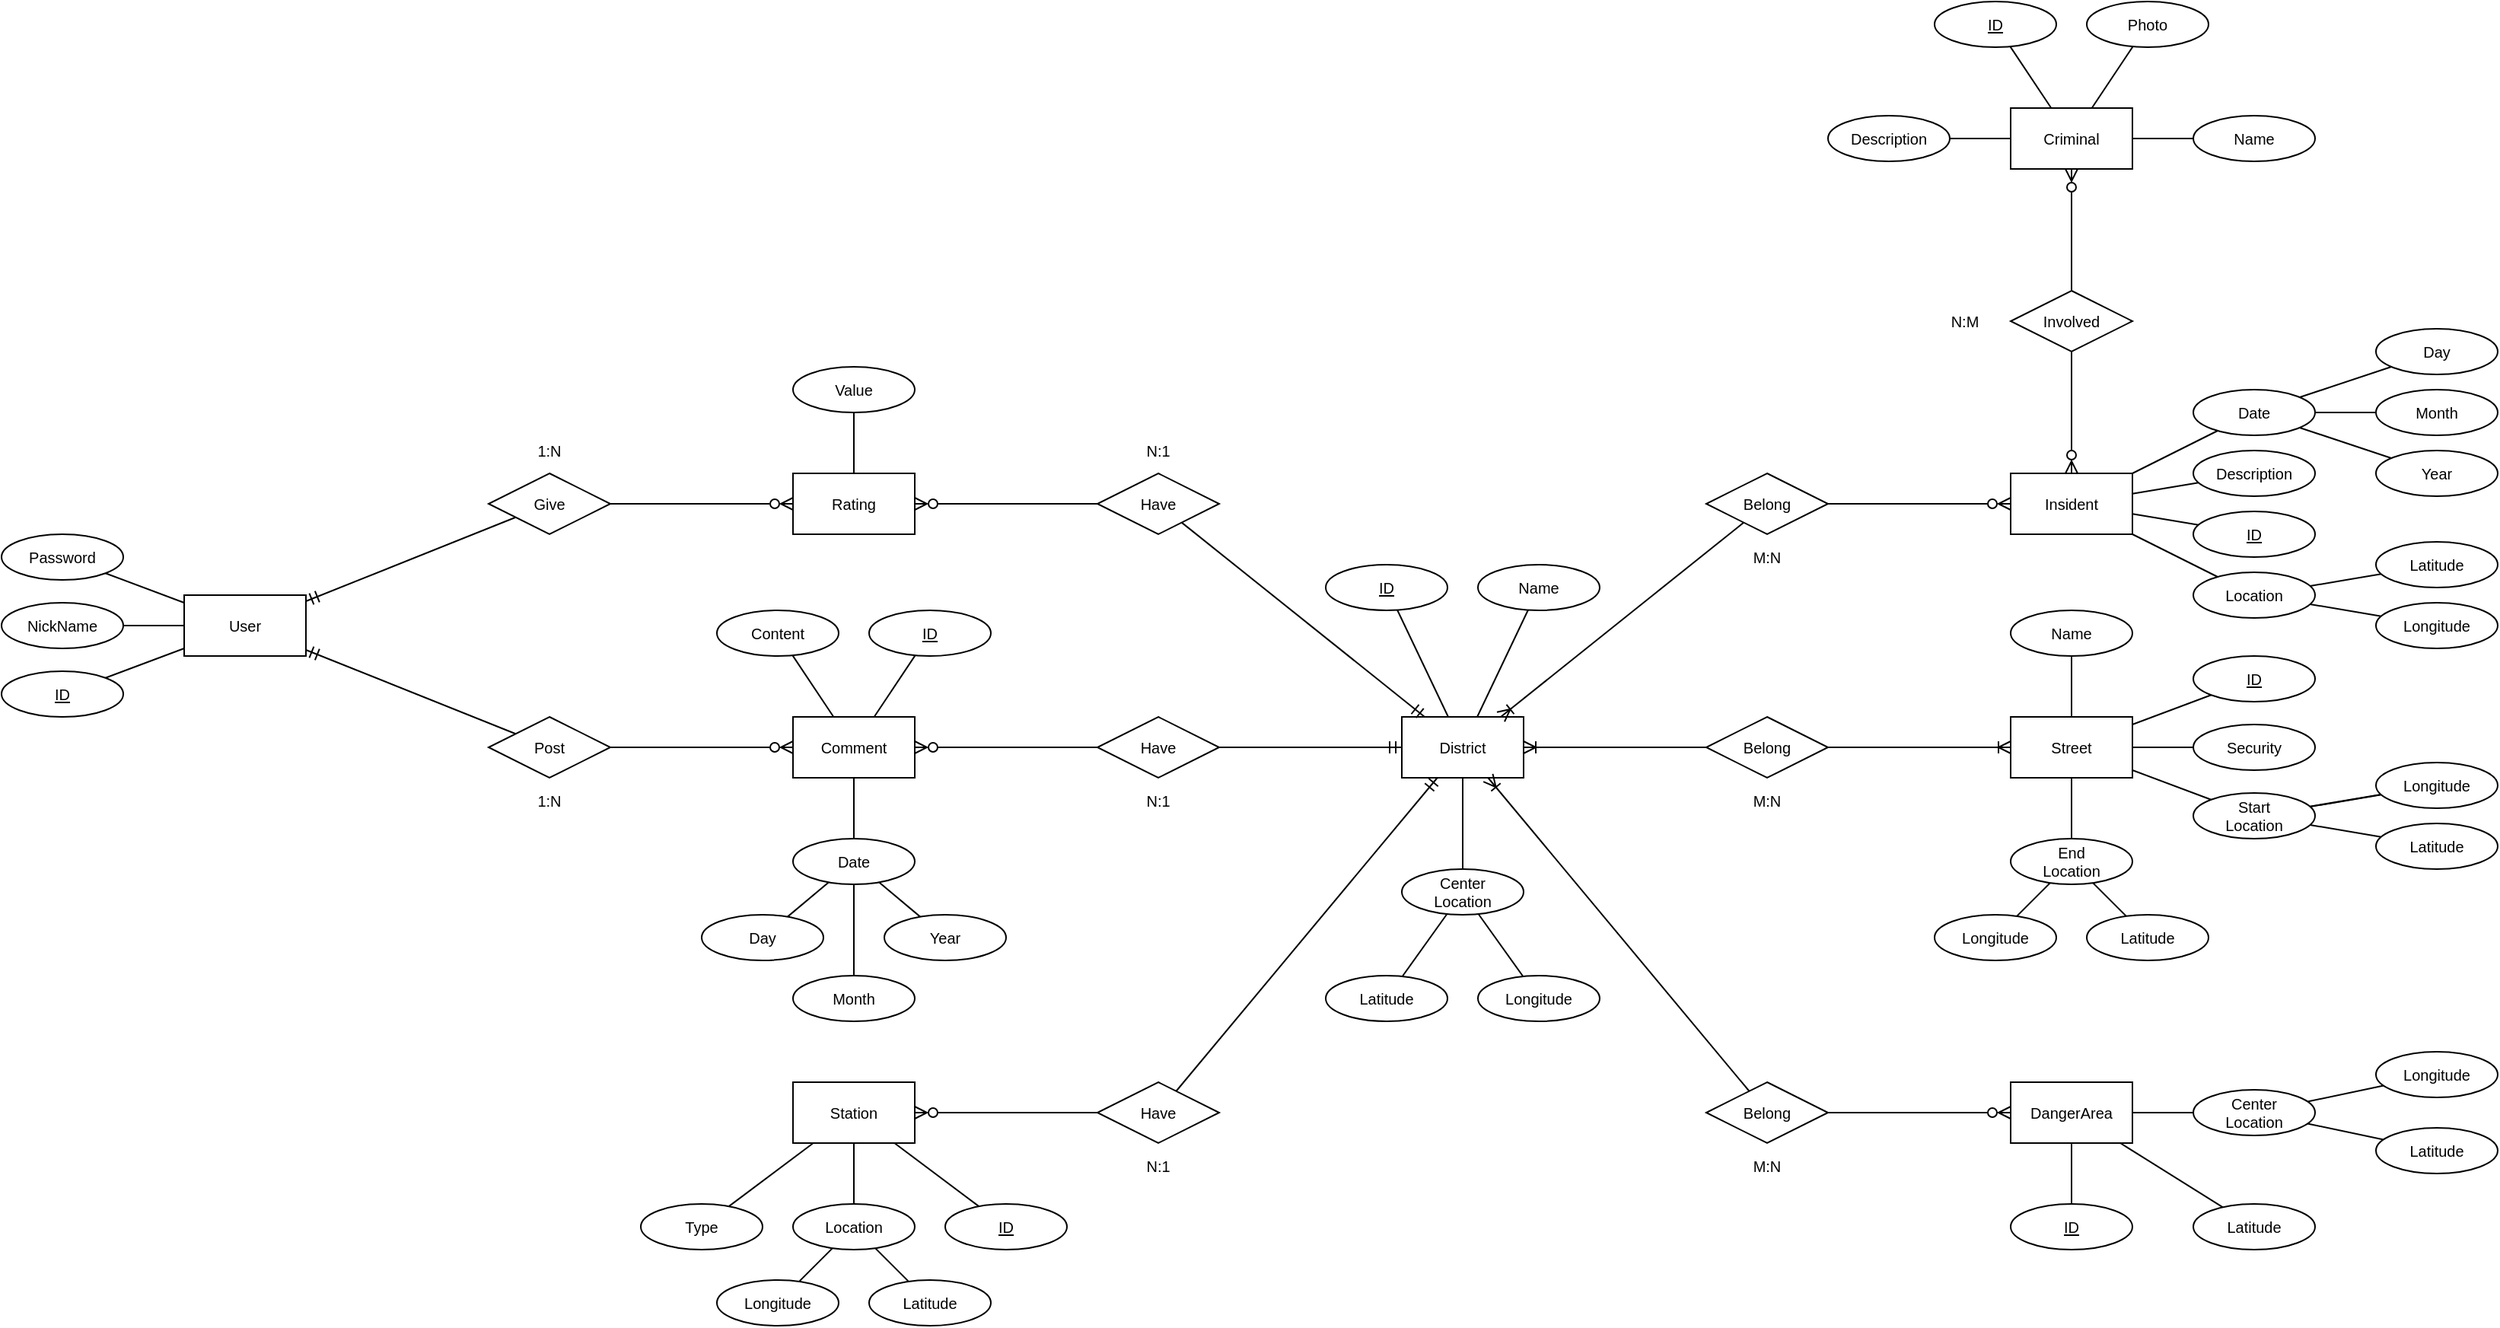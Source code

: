 <mxfile>
    <diagram id="rRoWfzJFK4uJXbPDyryT" name="Page-1">
        <mxGraphModel dx="396" dy="348" grid="1" gridSize="10" guides="1" tooltips="1" connect="1" arrows="1" fold="1" page="1" pageScale="1" pageWidth="850" pageHeight="1100" math="0" shadow="0">
            <root>
                <mxCell id="0"/>
                <mxCell id="1" parent="0"/>
                <mxCell id="21" style="edgeStyle=none;html=1;endArrow=none;endFill=0;fontSize=10;" parent="1" source="2" target="20" edge="1">
                    <mxGeometry relative="1" as="geometry"/>
                </mxCell>
                <mxCell id="22" style="edgeStyle=none;html=1;endArrow=none;endFill=0;fontSize=10;" parent="1" source="2" target="18" edge="1">
                    <mxGeometry relative="1" as="geometry"/>
                </mxCell>
                <mxCell id="23" style="edgeStyle=none;html=1;endArrow=none;endFill=0;fontSize=10;" parent="1" source="2" target="13" edge="1">
                    <mxGeometry relative="1" as="geometry"/>
                </mxCell>
                <mxCell id="2" value="User" style="whiteSpace=wrap;html=1;align=center;fontSize=10;" parent="1" vertex="1">
                    <mxGeometry x="120" y="470" width="80" height="40" as="geometry"/>
                </mxCell>
                <mxCell id="33" style="edgeStyle=none;html=1;endArrow=none;endFill=0;fontSize=10;" parent="1" source="3" target="32" edge="1">
                    <mxGeometry relative="1" as="geometry"/>
                </mxCell>
                <mxCell id="42" style="edgeStyle=none;html=1;fontSize=10;endArrow=none;endFill=0;" parent="1" source="3" target="34" edge="1">
                    <mxGeometry relative="1" as="geometry"/>
                </mxCell>
                <mxCell id="43" style="edgeStyle=none;html=1;fontSize=10;endArrow=none;endFill=0;" parent="1" source="3" target="35" edge="1">
                    <mxGeometry relative="1" as="geometry"/>
                </mxCell>
                <mxCell id="3" value="Comment" style="whiteSpace=wrap;html=1;align=center;fontSize=10;" parent="1" vertex="1">
                    <mxGeometry x="520" y="550" width="80" height="40" as="geometry"/>
                </mxCell>
                <mxCell id="25" style="edgeStyle=none;html=1;endArrow=none;endFill=0;fontSize=10;" parent="1" source="4" target="24" edge="1">
                    <mxGeometry relative="1" as="geometry"/>
                </mxCell>
                <mxCell id="27" style="edgeStyle=none;html=1;endArrow=none;endFill=0;fontSize=10;" parent="1" source="4" target="26" edge="1">
                    <mxGeometry relative="1" as="geometry"/>
                </mxCell>
                <mxCell id="153" style="edgeStyle=none;html=1;endArrow=none;endFill=0;" edge="1" parent="1" source="4" target="152">
                    <mxGeometry relative="1" as="geometry"/>
                </mxCell>
                <mxCell id="4" value="DangerArea" style="whiteSpace=wrap;html=1;align=center;fontSize=10;" parent="1" vertex="1">
                    <mxGeometry x="1320" y="790" width="80" height="40" as="geometry"/>
                </mxCell>
                <mxCell id="54" style="edgeStyle=none;html=1;fontSize=10;endArrow=none;endFill=0;" parent="1" source="5" target="53" edge="1">
                    <mxGeometry relative="1" as="geometry"/>
                </mxCell>
                <mxCell id="56" style="edgeStyle=none;html=1;fontSize=10;endArrow=none;endFill=0;" parent="1" source="5" target="55" edge="1">
                    <mxGeometry relative="1" as="geometry"/>
                </mxCell>
                <mxCell id="62" style="edgeStyle=none;html=1;fontSize=10;endArrow=none;endFill=0;" parent="1" source="5" target="59" edge="1">
                    <mxGeometry relative="1" as="geometry"/>
                </mxCell>
                <mxCell id="5" value="District" style="whiteSpace=wrap;html=1;align=center;fontSize=10;" parent="1" vertex="1">
                    <mxGeometry x="920" y="550" width="80" height="40" as="geometry"/>
                </mxCell>
                <mxCell id="48" style="edgeStyle=none;html=1;fontSize=10;endArrow=none;endFill=0;" parent="1" source="6" target="47" edge="1">
                    <mxGeometry relative="1" as="geometry"/>
                </mxCell>
                <mxCell id="6" value="Rating" style="whiteSpace=wrap;html=1;align=center;fontSize=10;" parent="1" vertex="1">
                    <mxGeometry x="520" y="390" width="80" height="40" as="geometry"/>
                </mxCell>
                <mxCell id="107" style="edgeStyle=none;html=1;fontSize=10;endArrow=none;endFill=0;" parent="1" source="7" target="103" edge="1">
                    <mxGeometry relative="1" as="geometry"/>
                </mxCell>
                <mxCell id="109" style="edgeStyle=none;html=1;fontSize=10;endArrow=none;endFill=0;" parent="1" source="7" target="108" edge="1">
                    <mxGeometry relative="1" as="geometry"/>
                </mxCell>
                <mxCell id="7" value="Insident" style="whiteSpace=wrap;html=1;align=center;fontSize=10;" parent="1" vertex="1">
                    <mxGeometry x="1320" y="390" width="80" height="40" as="geometry"/>
                </mxCell>
                <mxCell id="68" style="edgeStyle=none;html=1;fontSize=10;endArrow=none;endFill=0;" parent="1" source="8" target="65" edge="1">
                    <mxGeometry relative="1" as="geometry"/>
                </mxCell>
                <mxCell id="70" style="edgeStyle=none;html=1;fontSize=10;endArrow=none;endFill=0;" parent="1" source="8" target="69" edge="1">
                    <mxGeometry relative="1" as="geometry"/>
                </mxCell>
                <mxCell id="72" style="edgeStyle=none;html=1;fontSize=10;endArrow=none;endFill=0;" parent="1" source="8" target="71" edge="1">
                    <mxGeometry relative="1" as="geometry"/>
                </mxCell>
                <mxCell id="8" value="Station" style="whiteSpace=wrap;html=1;align=center;fontSize=10;" parent="1" vertex="1">
                    <mxGeometry x="520" y="790" width="80" height="40" as="geometry"/>
                </mxCell>
                <mxCell id="85" style="edgeStyle=none;html=1;fontSize=10;endArrow=none;endFill=0;startArrow=none;" parent="1" source="75" target="73" edge="1">
                    <mxGeometry relative="1" as="geometry"/>
                </mxCell>
                <mxCell id="86" style="edgeStyle=none;html=1;fontSize=10;endArrow=none;endFill=0;" parent="1" source="10" target="80" edge="1">
                    <mxGeometry relative="1" as="geometry"/>
                </mxCell>
                <mxCell id="87" style="edgeStyle=none;html=1;fontSize=10;endArrow=none;endFill=0;" parent="1" source="10" target="84" edge="1">
                    <mxGeometry relative="1" as="geometry"/>
                </mxCell>
                <mxCell id="88" style="edgeStyle=none;html=1;fontSize=10;endArrow=none;endFill=0;" parent="1" source="10" target="83" edge="1">
                    <mxGeometry relative="1" as="geometry"/>
                </mxCell>
                <mxCell id="128" style="edgeStyle=none;html=1;fontSize=10;endArrow=none;endFill=0;" parent="1" source="10" target="127" edge="1">
                    <mxGeometry relative="1" as="geometry"/>
                </mxCell>
                <mxCell id="10" value="Street" style="whiteSpace=wrap;html=1;align=center;fontSize=10;" parent="1" vertex="1">
                    <mxGeometry x="1320" y="550" width="80" height="40" as="geometry"/>
                </mxCell>
                <mxCell id="124" style="edgeStyle=none;html=1;fontSize=10;endArrow=none;endFill=0;" parent="1" source="11" target="121" edge="1">
                    <mxGeometry relative="1" as="geometry"/>
                </mxCell>
                <mxCell id="125" style="edgeStyle=none;html=1;fontSize=10;endArrow=none;endFill=0;" parent="1" source="11" target="122" edge="1">
                    <mxGeometry relative="1" as="geometry"/>
                </mxCell>
                <mxCell id="126" style="edgeStyle=none;html=1;fontSize=10;endArrow=none;endFill=0;" parent="1" source="11" target="123" edge="1">
                    <mxGeometry relative="1" as="geometry"/>
                </mxCell>
                <mxCell id="151" style="edgeStyle=none;html=1;endArrow=none;endFill=0;" parent="1" source="11" target="150" edge="1">
                    <mxGeometry relative="1" as="geometry"/>
                </mxCell>
                <mxCell id="11" value="Criminal" style="whiteSpace=wrap;html=1;align=center;fontSize=10;" parent="1" vertex="1">
                    <mxGeometry x="1320" y="150" width="80" height="40" as="geometry"/>
                </mxCell>
                <mxCell id="15" style="edgeStyle=none;html=1;endArrow=ERmandOne;endFill=0;fontSize=10;" parent="1" source="12" target="2" edge="1">
                    <mxGeometry relative="1" as="geometry"/>
                </mxCell>
                <mxCell id="16" style="edgeStyle=none;html=1;endArrow=ERzeroToMany;endFill=0;fontSize=10;" parent="1" source="12" target="3" edge="1">
                    <mxGeometry relative="1" as="geometry"/>
                </mxCell>
                <mxCell id="12" value="Post" style="shape=rhombus;perimeter=rhombusPerimeter;whiteSpace=wrap;html=1;align=center;fontSize=10;" parent="1" vertex="1">
                    <mxGeometry x="320" y="550" width="80" height="40" as="geometry"/>
                </mxCell>
                <mxCell id="13" value="ID" style="ellipse;whiteSpace=wrap;html=1;align=center;fontStyle=4;fontSize=10;" parent="1" vertex="1">
                    <mxGeometry y="520" width="80" height="30" as="geometry"/>
                </mxCell>
                <mxCell id="18" value="NickName" style="ellipse;whiteSpace=wrap;html=1;align=center;fontSize=10;" parent="1" vertex="1">
                    <mxGeometry y="475" width="80" height="30" as="geometry"/>
                </mxCell>
                <mxCell id="20" value="Password" style="ellipse;whiteSpace=wrap;html=1;align=center;fontSize=10;" parent="1" vertex="1">
                    <mxGeometry y="430" width="80" height="30" as="geometry"/>
                </mxCell>
                <mxCell id="30" style="edgeStyle=none;html=1;endArrow=none;endFill=0;fontSize=10;" parent="1" source="24" target="28" edge="1">
                    <mxGeometry relative="1" as="geometry"/>
                </mxCell>
                <mxCell id="31" style="edgeStyle=none;html=1;endArrow=none;endFill=0;fontSize=10;" parent="1" source="24" target="29" edge="1">
                    <mxGeometry relative="1" as="geometry"/>
                </mxCell>
                <mxCell id="24" value="Center&lt;br style=&quot;font-size: 10px;&quot;&gt;Location" style="ellipse;whiteSpace=wrap;html=1;align=center;fontSize=10;" parent="1" vertex="1">
                    <mxGeometry x="1440" y="795" width="80" height="30" as="geometry"/>
                </mxCell>
                <mxCell id="26" value="ID" style="ellipse;whiteSpace=wrap;html=1;align=center;fontStyle=4;fontSize=10;" parent="1" vertex="1">
                    <mxGeometry x="1320" y="870" width="80" height="30" as="geometry"/>
                </mxCell>
                <mxCell id="28" value="Latitude" style="ellipse;whiteSpace=wrap;html=1;align=center;fontSize=10;" parent="1" vertex="1">
                    <mxGeometry x="1560" y="820" width="80" height="30" as="geometry"/>
                </mxCell>
                <mxCell id="29" value="Longitude" style="ellipse;whiteSpace=wrap;html=1;align=center;fontSize=10;" parent="1" vertex="1">
                    <mxGeometry x="1560" y="770" width="80" height="30" as="geometry"/>
                </mxCell>
                <mxCell id="32" value="ID" style="ellipse;whiteSpace=wrap;html=1;align=center;fontStyle=4;fontSize=10;" parent="1" vertex="1">
                    <mxGeometry x="570" y="480" width="80" height="30" as="geometry"/>
                </mxCell>
                <mxCell id="39" style="edgeStyle=none;html=1;fontSize=10;endArrow=none;endFill=0;" parent="1" source="34" target="37" edge="1">
                    <mxGeometry relative="1" as="geometry"/>
                </mxCell>
                <mxCell id="40" style="edgeStyle=none;html=1;fontSize=10;endArrow=none;endFill=0;" parent="1" source="34" target="36" edge="1">
                    <mxGeometry relative="1" as="geometry"/>
                </mxCell>
                <mxCell id="41" style="edgeStyle=none;html=1;fontSize=10;endArrow=none;endFill=0;" parent="1" source="34" target="38" edge="1">
                    <mxGeometry relative="1" as="geometry"/>
                </mxCell>
                <mxCell id="34" value="Date" style="ellipse;whiteSpace=wrap;html=1;align=center;fontSize=10;" parent="1" vertex="1">
                    <mxGeometry x="520" y="630" width="80" height="30" as="geometry"/>
                </mxCell>
                <mxCell id="35" value="Content" style="ellipse;whiteSpace=wrap;html=1;align=center;fontSize=10;" parent="1" vertex="1">
                    <mxGeometry x="470" y="480" width="80" height="30" as="geometry"/>
                </mxCell>
                <mxCell id="36" value="Month" style="ellipse;whiteSpace=wrap;html=1;align=center;fontSize=10;" parent="1" vertex="1">
                    <mxGeometry x="520" y="720" width="80" height="30" as="geometry"/>
                </mxCell>
                <mxCell id="37" value="Day" style="ellipse;whiteSpace=wrap;html=1;align=center;fontSize=10;" parent="1" vertex="1">
                    <mxGeometry x="460" y="680" width="80" height="30" as="geometry"/>
                </mxCell>
                <mxCell id="38" value="Year" style="ellipse;whiteSpace=wrap;html=1;align=center;fontSize=10;" parent="1" vertex="1">
                    <mxGeometry x="580" y="680" width="80" height="30" as="geometry"/>
                </mxCell>
                <mxCell id="45" style="edgeStyle=none;html=1;fontSize=10;endArrow=ERmandOne;endFill=0;" parent="1" source="44" target="2" edge="1">
                    <mxGeometry relative="1" as="geometry">
                        <mxPoint x="25.294" y="367.647" as="sourcePoint"/>
                    </mxGeometry>
                </mxCell>
                <mxCell id="46" style="edgeStyle=none;html=1;fontSize=10;endArrow=ERzeroToMany;endFill=0;" parent="1" source="44" target="6" edge="1">
                    <mxGeometry relative="1" as="geometry"/>
                </mxCell>
                <mxCell id="44" value="Give" style="shape=rhombus;perimeter=rhombusPerimeter;whiteSpace=wrap;html=1;align=center;fontSize=10;" parent="1" vertex="1">
                    <mxGeometry x="320" y="390" width="80" height="40" as="geometry"/>
                </mxCell>
                <mxCell id="47" value="Value" style="ellipse;whiteSpace=wrap;html=1;align=center;fontSize=10;" parent="1" vertex="1">
                    <mxGeometry x="520" y="320" width="80" height="30" as="geometry"/>
                </mxCell>
                <mxCell id="51" style="edgeStyle=none;html=1;fontSize=10;endArrow=ERoneToMany;endFill=0;" parent="1" source="49" target="5" edge="1">
                    <mxGeometry relative="1" as="geometry"/>
                </mxCell>
                <mxCell id="52" style="edgeStyle=none;html=1;fontSize=10;endArrow=ERzeroToMany;endFill=0;" parent="1" source="49" target="7" edge="1">
                    <mxGeometry relative="1" as="geometry"/>
                </mxCell>
                <mxCell id="49" value="Belong" style="shape=rhombus;perimeter=rhombusPerimeter;whiteSpace=wrap;html=1;align=center;fontSize=10;" parent="1" vertex="1">
                    <mxGeometry x="1120" y="390" width="80" height="40" as="geometry"/>
                </mxCell>
                <mxCell id="53" value="ID" style="ellipse;whiteSpace=wrap;html=1;align=center;fontStyle=4;fontSize=10;" parent="1" vertex="1">
                    <mxGeometry x="870" y="450" width="80" height="30" as="geometry"/>
                </mxCell>
                <mxCell id="55" value="Name" style="ellipse;whiteSpace=wrap;html=1;align=center;fontSize=10;" parent="1" vertex="1">
                    <mxGeometry x="970" y="450" width="80" height="30" as="geometry"/>
                </mxCell>
                <mxCell id="57" style="edgeStyle=none;html=1;endArrow=none;endFill=0;fontSize=10;" parent="1" source="59" target="60" edge="1">
                    <mxGeometry relative="1" as="geometry"/>
                </mxCell>
                <mxCell id="58" style="edgeStyle=none;html=1;endArrow=none;endFill=0;fontSize=10;" parent="1" source="59" target="61" edge="1">
                    <mxGeometry relative="1" as="geometry"/>
                </mxCell>
                <mxCell id="59" value="Center&lt;br style=&quot;font-size: 10px;&quot;&gt;Location" style="ellipse;whiteSpace=wrap;html=1;align=center;fontSize=10;" parent="1" vertex="1">
                    <mxGeometry x="920" y="650" width="80" height="30" as="geometry"/>
                </mxCell>
                <mxCell id="60" value="Latitude" style="ellipse;whiteSpace=wrap;html=1;align=center;fontSize=10;" parent="1" vertex="1">
                    <mxGeometry x="870" y="720" width="80" height="30" as="geometry"/>
                </mxCell>
                <mxCell id="61" value="Longitude" style="ellipse;whiteSpace=wrap;html=1;align=center;fontSize=10;" parent="1" vertex="1">
                    <mxGeometry x="970" y="720" width="80" height="30" as="geometry"/>
                </mxCell>
                <mxCell id="63" style="edgeStyle=none;html=1;endArrow=none;endFill=0;fontSize=10;" parent="1" source="65" target="66" edge="1">
                    <mxGeometry relative="1" as="geometry"/>
                </mxCell>
                <mxCell id="64" style="edgeStyle=none;html=1;endArrow=none;endFill=0;fontSize=10;" parent="1" source="65" target="67" edge="1">
                    <mxGeometry relative="1" as="geometry"/>
                </mxCell>
                <mxCell id="65" value="Location" style="ellipse;whiteSpace=wrap;html=1;align=center;fontSize=10;" parent="1" vertex="1">
                    <mxGeometry x="520" y="870" width="80" height="30" as="geometry"/>
                </mxCell>
                <mxCell id="66" value="Latitude" style="ellipse;whiteSpace=wrap;html=1;align=center;fontSize=10;" parent="1" vertex="1">
                    <mxGeometry x="570" y="920" width="80" height="30" as="geometry"/>
                </mxCell>
                <mxCell id="67" value="Longitude" style="ellipse;whiteSpace=wrap;html=1;align=center;fontSize=10;" parent="1" vertex="1">
                    <mxGeometry x="470" y="920" width="80" height="30" as="geometry"/>
                </mxCell>
                <mxCell id="69" value="Type" style="ellipse;whiteSpace=wrap;html=1;align=center;fontSize=10;" parent="1" vertex="1">
                    <mxGeometry x="420" y="870" width="80" height="30" as="geometry"/>
                </mxCell>
                <mxCell id="71" value="ID" style="ellipse;whiteSpace=wrap;html=1;align=center;fontStyle=4;fontSize=10;" parent="1" vertex="1">
                    <mxGeometry x="620" y="870" width="80" height="30" as="geometry"/>
                </mxCell>
                <mxCell id="76" style="edgeStyle=none;html=1;fontSize=10;endArrow=none;endFill=0;" parent="1" source="73" target="74" edge="1">
                    <mxGeometry relative="1" as="geometry"/>
                </mxCell>
                <mxCell id="77" style="edgeStyle=none;html=1;fontSize=10;endArrow=none;endFill=0;" parent="1" source="73" target="75" edge="1">
                    <mxGeometry relative="1" as="geometry"/>
                </mxCell>
                <mxCell id="73" value="Start&lt;br&gt;Location" style="ellipse;whiteSpace=wrap;html=1;align=center;fontSize=10;" parent="1" vertex="1">
                    <mxGeometry x="1440" y="600" width="80" height="30" as="geometry"/>
                </mxCell>
                <mxCell id="74" value="Latitude" style="ellipse;whiteSpace=wrap;html=1;align=center;fontSize=10;" parent="1" vertex="1">
                    <mxGeometry x="1560" y="620" width="80" height="30" as="geometry"/>
                </mxCell>
                <mxCell id="78" style="edgeStyle=none;html=1;fontSize=10;endArrow=none;endFill=0;" parent="1" source="80" target="81" edge="1">
                    <mxGeometry relative="1" as="geometry"/>
                </mxCell>
                <mxCell id="79" style="edgeStyle=none;html=1;fontSize=10;endArrow=none;endFill=0;" parent="1" source="80" target="82" edge="1">
                    <mxGeometry relative="1" as="geometry"/>
                </mxCell>
                <mxCell id="80" value="End&lt;br&gt;Location" style="ellipse;whiteSpace=wrap;html=1;align=center;fontSize=10;" parent="1" vertex="1">
                    <mxGeometry x="1320" y="630" width="80" height="30" as="geometry"/>
                </mxCell>
                <mxCell id="81" value="Latitude" style="ellipse;whiteSpace=wrap;html=1;align=center;fontSize=10;" parent="1" vertex="1">
                    <mxGeometry x="1370" y="680" width="80" height="30" as="geometry"/>
                </mxCell>
                <mxCell id="82" value="Longitude" style="ellipse;whiteSpace=wrap;html=1;align=center;fontSize=10;" parent="1" vertex="1">
                    <mxGeometry x="1270" y="680" width="80" height="30" as="geometry"/>
                </mxCell>
                <mxCell id="83" value="ID" style="ellipse;whiteSpace=wrap;html=1;align=center;fontStyle=4;fontSize=10;" parent="1" vertex="1">
                    <mxGeometry x="1440" y="510" width="80" height="30" as="geometry"/>
                </mxCell>
                <mxCell id="84" value="Name" style="ellipse;whiteSpace=wrap;html=1;align=center;fontSize=10;" parent="1" vertex="1">
                    <mxGeometry x="1320" y="480" width="80" height="30" as="geometry"/>
                </mxCell>
                <mxCell id="90" style="edgeStyle=none;html=1;fontSize=10;endArrow=ERzeroToMany;endFill=0;" parent="1" source="89" target="6" edge="1">
                    <mxGeometry relative="1" as="geometry"/>
                </mxCell>
                <mxCell id="91" style="edgeStyle=none;html=1;fontSize=10;endArrow=ERmandOne;endFill=0;" parent="1" source="89" target="5" edge="1">
                    <mxGeometry relative="1" as="geometry">
                        <mxPoint x="1270" y="190" as="sourcePoint"/>
                    </mxGeometry>
                </mxCell>
                <mxCell id="89" value="Have" style="shape=rhombus;perimeter=rhombusPerimeter;whiteSpace=wrap;html=1;align=center;fontSize=10;" parent="1" vertex="1">
                    <mxGeometry x="720" y="390" width="80" height="40" as="geometry"/>
                </mxCell>
                <mxCell id="92" style="edgeStyle=none;html=1;endArrow=none;endFill=0;fontSize=10;" parent="1" source="94" target="95" edge="1">
                    <mxGeometry relative="1" as="geometry"/>
                </mxCell>
                <mxCell id="93" style="edgeStyle=none;html=1;endArrow=none;endFill=0;fontSize=10;" parent="1" source="94" target="96" edge="1">
                    <mxGeometry relative="1" as="geometry"/>
                </mxCell>
                <mxCell id="97" style="edgeStyle=none;html=1;fontSize=10;endArrow=none;endFill=0;" parent="1" source="94" target="7" edge="1">
                    <mxGeometry relative="1" as="geometry"/>
                </mxCell>
                <mxCell id="94" value="Location" style="ellipse;whiteSpace=wrap;html=1;align=center;fontSize=10;" parent="1" vertex="1">
                    <mxGeometry x="1440" y="455" width="80" height="30" as="geometry"/>
                </mxCell>
                <mxCell id="95" value="Latitude" style="ellipse;whiteSpace=wrap;html=1;align=center;fontSize=10;" parent="1" vertex="1">
                    <mxGeometry x="1560" y="435" width="80" height="30" as="geometry"/>
                </mxCell>
                <mxCell id="96" value="Longitude" style="ellipse;whiteSpace=wrap;html=1;align=center;fontSize=10;" parent="1" vertex="1">
                    <mxGeometry x="1560" y="475" width="80" height="30" as="geometry"/>
                </mxCell>
                <mxCell id="98" value="ID" style="ellipse;whiteSpace=wrap;html=1;align=center;fontStyle=4;fontSize=10;" parent="1" vertex="1">
                    <mxGeometry x="1440" y="415" width="80" height="30" as="geometry"/>
                </mxCell>
                <mxCell id="99" style="edgeStyle=none;html=1;fontSize=10;endArrow=none;endFill=0;" parent="1" source="7" target="98" edge="1">
                    <mxGeometry relative="1" as="geometry">
                        <mxPoint x="1940" y="-330" as="sourcePoint"/>
                        <mxPoint x="1980" y="-330" as="targetPoint"/>
                    </mxGeometry>
                </mxCell>
                <mxCell id="100" style="edgeStyle=none;html=1;fontSize=10;endArrow=none;endFill=0;" parent="1" source="103" target="105" edge="1">
                    <mxGeometry relative="1" as="geometry"/>
                </mxCell>
                <mxCell id="101" style="edgeStyle=none;html=1;fontSize=10;endArrow=none;endFill=0;" parent="1" source="103" target="104" edge="1">
                    <mxGeometry relative="1" as="geometry"/>
                </mxCell>
                <mxCell id="102" style="edgeStyle=none;html=1;fontSize=10;endArrow=none;endFill=0;" parent="1" source="103" target="106" edge="1">
                    <mxGeometry relative="1" as="geometry"/>
                </mxCell>
                <mxCell id="103" value="Date" style="ellipse;whiteSpace=wrap;html=1;align=center;fontSize=10;" parent="1" vertex="1">
                    <mxGeometry x="1440" y="335" width="80" height="30" as="geometry"/>
                </mxCell>
                <mxCell id="104" value="Month" style="ellipse;whiteSpace=wrap;html=1;align=center;fontSize=10;" parent="1" vertex="1">
                    <mxGeometry x="1560" y="335" width="80" height="30" as="geometry"/>
                </mxCell>
                <mxCell id="105" value="Day" style="ellipse;whiteSpace=wrap;html=1;align=center;fontSize=10;" parent="1" vertex="1">
                    <mxGeometry x="1560" y="295" width="80" height="30" as="geometry"/>
                </mxCell>
                <mxCell id="106" value="Year" style="ellipse;whiteSpace=wrap;html=1;align=center;fontSize=10;" parent="1" vertex="1">
                    <mxGeometry x="1560" y="375" width="80" height="30" as="geometry"/>
                </mxCell>
                <mxCell id="108" value="Description" style="ellipse;whiteSpace=wrap;html=1;align=center;fontSize=10;" parent="1" vertex="1">
                    <mxGeometry x="1440" y="375" width="80" height="30" as="geometry"/>
                </mxCell>
                <mxCell id="111" style="edgeStyle=none;html=1;fontSize=10;endArrow=ERmandOne;endFill=0;" parent="1" source="110" target="5" edge="1">
                    <mxGeometry relative="1" as="geometry"/>
                </mxCell>
                <mxCell id="112" style="edgeStyle=none;html=1;fontSize=10;endArrow=ERzeroToMany;endFill=0;" parent="1" source="110" target="8" edge="1">
                    <mxGeometry relative="1" as="geometry"/>
                </mxCell>
                <mxCell id="110" value="Have" style="shape=rhombus;perimeter=rhombusPerimeter;whiteSpace=wrap;html=1;align=center;fontSize=10;" parent="1" vertex="1">
                    <mxGeometry x="720" y="790" width="80" height="40" as="geometry"/>
                </mxCell>
                <mxCell id="114" style="edgeStyle=none;html=1;fontSize=10;endArrow=ERoneToMany;endFill=0;" parent="1" source="113" target="5" edge="1">
                    <mxGeometry relative="1" as="geometry"/>
                </mxCell>
                <mxCell id="115" style="edgeStyle=none;html=1;fontSize=10;endArrow=ERoneToMany;endFill=0;" parent="1" source="113" target="10" edge="1">
                    <mxGeometry relative="1" as="geometry"/>
                </mxCell>
                <mxCell id="113" value="Belong" style="shape=rhombus;perimeter=rhombusPerimeter;whiteSpace=wrap;html=1;align=center;fontSize=10;" parent="1" vertex="1">
                    <mxGeometry x="1120" y="550" width="80" height="40" as="geometry"/>
                </mxCell>
                <mxCell id="116" value="" style="edgeStyle=none;html=1;fontSize=10;endArrow=none;endFill=0;" parent="1" source="10" target="73" edge="1">
                    <mxGeometry relative="1" as="geometry">
                        <mxPoint x="1450" y="840" as="sourcePoint"/>
                        <mxPoint x="1163.282" y="768.321" as="targetPoint"/>
                    </mxGeometry>
                </mxCell>
                <mxCell id="75" value="Longitude" style="ellipse;whiteSpace=wrap;html=1;align=center;fontSize=10;" parent="1" vertex="1">
                    <mxGeometry x="1560" y="580" width="80" height="30" as="geometry"/>
                </mxCell>
                <mxCell id="118" style="edgeStyle=none;html=1;fontSize=10;endArrow=ERzeroToMany;endFill=0;" parent="1" source="117" target="4" edge="1">
                    <mxGeometry relative="1" as="geometry"/>
                </mxCell>
                <mxCell id="119" style="edgeStyle=none;html=1;fontSize=10;endArrow=ERoneToMany;endFill=0;" parent="1" source="117" target="5" edge="1">
                    <mxGeometry relative="1" as="geometry"/>
                </mxCell>
                <mxCell id="117" value="Belong" style="shape=rhombus;perimeter=rhombusPerimeter;whiteSpace=wrap;html=1;align=center;fontSize=10;" parent="1" vertex="1">
                    <mxGeometry x="1120" y="790" width="80" height="40" as="geometry"/>
                </mxCell>
                <mxCell id="121" value="Name" style="ellipse;whiteSpace=wrap;html=1;align=center;fontSize=10;" parent="1" vertex="1">
                    <mxGeometry x="1440" y="155" width="80" height="30" as="geometry"/>
                </mxCell>
                <mxCell id="122" value="ID" style="ellipse;whiteSpace=wrap;html=1;align=center;fontStyle=4;fontSize=10;" parent="1" vertex="1">
                    <mxGeometry x="1270" y="80" width="80" height="30" as="geometry"/>
                </mxCell>
                <mxCell id="123" value="Description" style="ellipse;whiteSpace=wrap;html=1;align=center;fontSize=10;" parent="1" vertex="1">
                    <mxGeometry x="1200" y="155" width="80" height="30" as="geometry"/>
                </mxCell>
                <mxCell id="127" value="Security" style="ellipse;whiteSpace=wrap;html=1;align=center;fontSize=10;" parent="1" vertex="1">
                    <mxGeometry x="1440" y="555" width="80" height="30" as="geometry"/>
                </mxCell>
                <mxCell id="131" style="edgeStyle=none;html=1;fontSize=10;endArrow=ERzeroToMany;endFill=0;" parent="1" source="130" target="3" edge="1">
                    <mxGeometry relative="1" as="geometry"/>
                </mxCell>
                <mxCell id="132" style="edgeStyle=none;html=1;fontSize=10;endArrow=ERmandOne;endFill=0;" parent="1" source="130" target="5" edge="1">
                    <mxGeometry relative="1" as="geometry"/>
                </mxCell>
                <mxCell id="130" value="Have" style="shape=rhombus;perimeter=rhombusPerimeter;whiteSpace=wrap;html=1;align=center;fontSize=10;" parent="1" vertex="1">
                    <mxGeometry x="720" y="550" width="80" height="40" as="geometry"/>
                </mxCell>
                <mxCell id="135" style="edgeStyle=none;html=1;fontSize=10;endArrow=ERzeroToMany;endFill=0;" parent="1" source="134" target="7" edge="1">
                    <mxGeometry relative="1" as="geometry"/>
                </mxCell>
                <mxCell id="136" style="edgeStyle=none;html=1;fontSize=10;endArrow=ERzeroToMany;endFill=0;" parent="1" source="134" target="11" edge="1">
                    <mxGeometry relative="1" as="geometry"/>
                </mxCell>
                <mxCell id="134" value="Involved" style="shape=rhombus;perimeter=rhombusPerimeter;whiteSpace=wrap;html=1;align=center;fontSize=10;" parent="1" vertex="1">
                    <mxGeometry x="1320" y="270" width="80" height="40" as="geometry"/>
                </mxCell>
                <mxCell id="141" value="1:N" style="text;html=1;strokeColor=none;fillColor=none;align=center;verticalAlign=middle;whiteSpace=wrap;rounded=0;fontSize=10;" parent="1" vertex="1">
                    <mxGeometry x="330" y="360" width="60" height="30" as="geometry"/>
                </mxCell>
                <mxCell id="142" value="1:N" style="text;html=1;strokeColor=none;fillColor=none;align=center;verticalAlign=middle;whiteSpace=wrap;rounded=0;fontSize=10;" parent="1" vertex="1">
                    <mxGeometry x="330" y="590" width="60" height="30" as="geometry"/>
                </mxCell>
                <mxCell id="143" value="N:1" style="text;html=1;strokeColor=none;fillColor=none;align=center;verticalAlign=middle;whiteSpace=wrap;rounded=0;fontSize=10;" parent="1" vertex="1">
                    <mxGeometry x="730" y="830" width="60" height="30" as="geometry"/>
                </mxCell>
                <mxCell id="144" value="N:1" style="text;html=1;strokeColor=none;fillColor=none;align=center;verticalAlign=middle;whiteSpace=wrap;rounded=0;fontSize=10;" parent="1" vertex="1">
                    <mxGeometry x="730" y="590" width="60" height="30" as="geometry"/>
                </mxCell>
                <mxCell id="145" value="N:1" style="text;html=1;strokeColor=none;fillColor=none;align=center;verticalAlign=middle;whiteSpace=wrap;rounded=0;fontSize=10;" parent="1" vertex="1">
                    <mxGeometry x="730" y="360" width="60" height="30" as="geometry"/>
                </mxCell>
                <mxCell id="146" value="M:N" style="text;html=1;strokeColor=none;fillColor=none;align=center;verticalAlign=middle;whiteSpace=wrap;rounded=0;fontSize=10;" parent="1" vertex="1">
                    <mxGeometry x="1130" y="830" width="60" height="30" as="geometry"/>
                </mxCell>
                <mxCell id="147" value="M:N" style="text;html=1;strokeColor=none;fillColor=none;align=center;verticalAlign=middle;whiteSpace=wrap;rounded=0;fontSize=10;" parent="1" vertex="1">
                    <mxGeometry x="1130" y="590" width="60" height="30" as="geometry"/>
                </mxCell>
                <mxCell id="148" value="M:N" style="text;html=1;strokeColor=none;fillColor=none;align=center;verticalAlign=middle;whiteSpace=wrap;rounded=0;fontSize=10;" parent="1" vertex="1">
                    <mxGeometry x="1130" y="430" width="60" height="30" as="geometry"/>
                </mxCell>
                <mxCell id="149" value="N:M" style="text;html=1;strokeColor=none;fillColor=none;align=center;verticalAlign=middle;whiteSpace=wrap;rounded=0;fontSize=10;" parent="1" vertex="1">
                    <mxGeometry x="1260" y="275" width="60" height="30" as="geometry"/>
                </mxCell>
                <mxCell id="150" value="Photo" style="ellipse;whiteSpace=wrap;html=1;align=center;fontSize=10;" parent="1" vertex="1">
                    <mxGeometry x="1370" y="80" width="80" height="30" as="geometry"/>
                </mxCell>
                <mxCell id="152" value="Latitude" style="ellipse;whiteSpace=wrap;html=1;align=center;fontSize=10;" vertex="1" parent="1">
                    <mxGeometry x="1440" y="870" width="80" height="30" as="geometry"/>
                </mxCell>
            </root>
        </mxGraphModel>
    </diagram>
</mxfile>